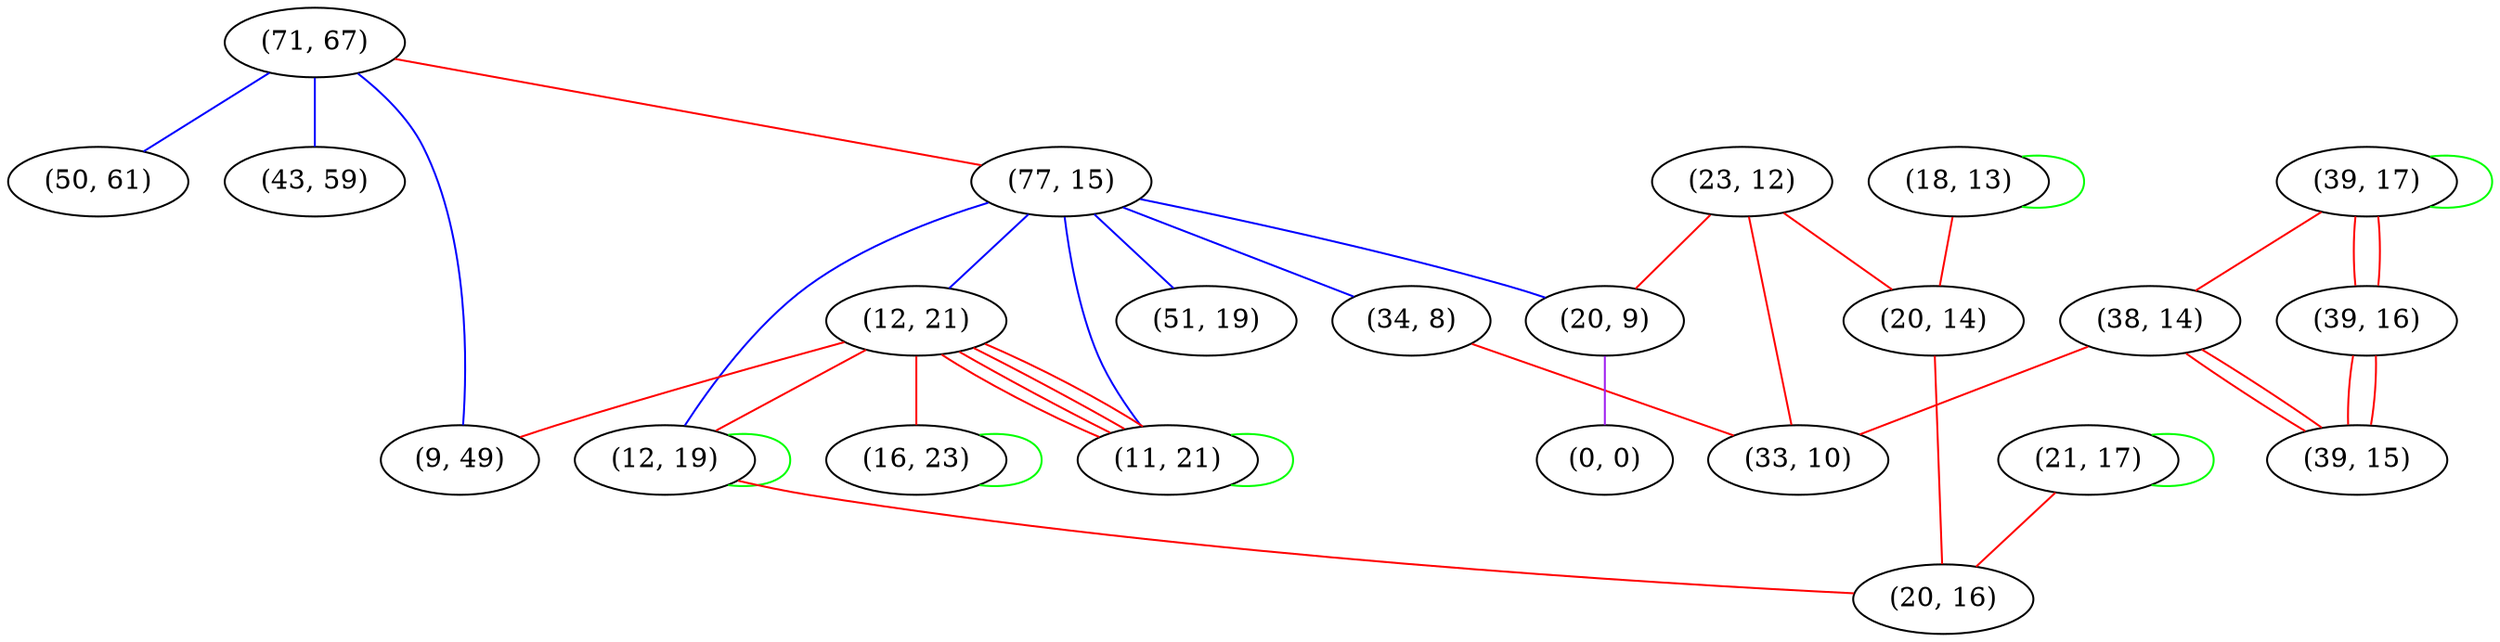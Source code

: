 graph "" {
"(71, 67)";
"(77, 15)";
"(39, 17)";
"(23, 12)";
"(51, 19)";
"(34, 8)";
"(50, 61)";
"(39, 16)";
"(43, 59)";
"(20, 9)";
"(38, 14)";
"(12, 21)";
"(18, 13)";
"(0, 0)";
"(39, 15)";
"(16, 23)";
"(9, 49)";
"(11, 21)";
"(33, 10)";
"(20, 14)";
"(12, 19)";
"(21, 17)";
"(20, 16)";
"(71, 67)" -- "(50, 61)"  [color=blue, key=0, weight=3];
"(71, 67)" -- "(77, 15)"  [color=red, key=0, weight=1];
"(71, 67)" -- "(9, 49)"  [color=blue, key=0, weight=3];
"(71, 67)" -- "(43, 59)"  [color=blue, key=0, weight=3];
"(77, 15)" -- "(12, 21)"  [color=blue, key=0, weight=3];
"(77, 15)" -- "(51, 19)"  [color=blue, key=0, weight=3];
"(77, 15)" -- "(34, 8)"  [color=blue, key=0, weight=3];
"(77, 15)" -- "(12, 19)"  [color=blue, key=0, weight=3];
"(77, 15)" -- "(20, 9)"  [color=blue, key=0, weight=3];
"(77, 15)" -- "(11, 21)"  [color=blue, key=0, weight=3];
"(39, 17)" -- "(39, 17)"  [color=green, key=0, weight=2];
"(39, 17)" -- "(39, 16)"  [color=red, key=0, weight=1];
"(39, 17)" -- "(39, 16)"  [color=red, key=1, weight=1];
"(39, 17)" -- "(38, 14)"  [color=red, key=0, weight=1];
"(23, 12)" -- "(33, 10)"  [color=red, key=0, weight=1];
"(23, 12)" -- "(20, 9)"  [color=red, key=0, weight=1];
"(23, 12)" -- "(20, 14)"  [color=red, key=0, weight=1];
"(34, 8)" -- "(33, 10)"  [color=red, key=0, weight=1];
"(39, 16)" -- "(39, 15)"  [color=red, key=0, weight=1];
"(39, 16)" -- "(39, 15)"  [color=red, key=1, weight=1];
"(20, 9)" -- "(0, 0)"  [color=purple, key=0, weight=4];
"(38, 14)" -- "(33, 10)"  [color=red, key=0, weight=1];
"(38, 14)" -- "(39, 15)"  [color=red, key=0, weight=1];
"(38, 14)" -- "(39, 15)"  [color=red, key=1, weight=1];
"(12, 21)" -- "(12, 19)"  [color=red, key=0, weight=1];
"(12, 21)" -- "(9, 49)"  [color=red, key=0, weight=1];
"(12, 21)" -- "(16, 23)"  [color=red, key=0, weight=1];
"(12, 21)" -- "(11, 21)"  [color=red, key=0, weight=1];
"(12, 21)" -- "(11, 21)"  [color=red, key=1, weight=1];
"(12, 21)" -- "(11, 21)"  [color=red, key=2, weight=1];
"(12, 21)" -- "(11, 21)"  [color=red, key=3, weight=1];
"(18, 13)" -- "(18, 13)"  [color=green, key=0, weight=2];
"(18, 13)" -- "(20, 14)"  [color=red, key=0, weight=1];
"(16, 23)" -- "(16, 23)"  [color=green, key=0, weight=2];
"(11, 21)" -- "(11, 21)"  [color=green, key=0, weight=2];
"(20, 14)" -- "(20, 16)"  [color=red, key=0, weight=1];
"(12, 19)" -- "(12, 19)"  [color=green, key=0, weight=2];
"(12, 19)" -- "(20, 16)"  [color=red, key=0, weight=1];
"(21, 17)" -- "(21, 17)"  [color=green, key=0, weight=2];
"(21, 17)" -- "(20, 16)"  [color=red, key=0, weight=1];
}
